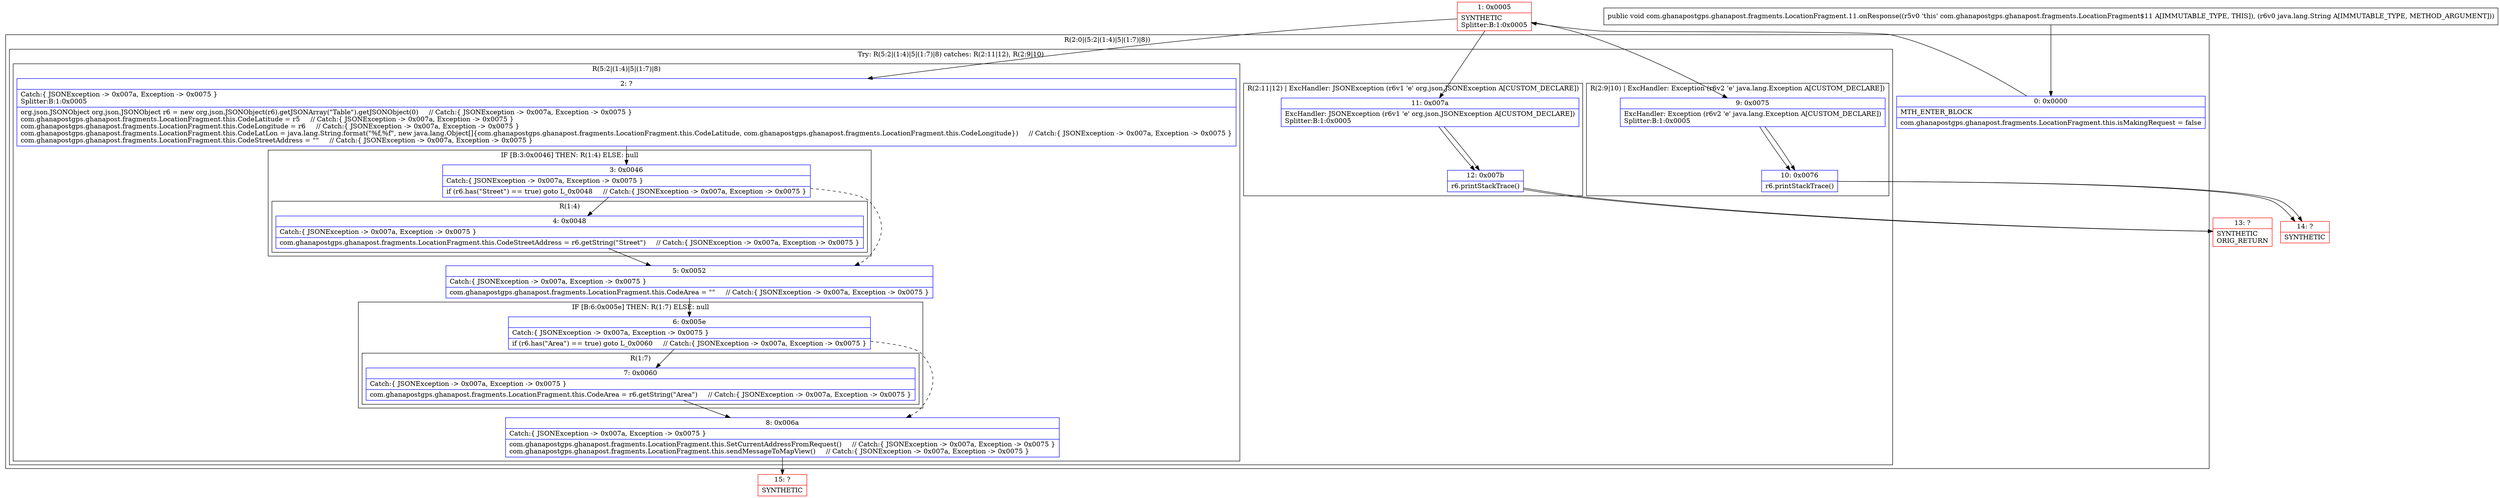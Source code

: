digraph "CFG forcom.ghanapostgps.ghanapost.fragments.LocationFragment.11.onResponse(Ljava\/lang\/String;)V" {
subgraph cluster_Region_575806049 {
label = "R(2:0|(5:2|(1:4)|5|(1:7)|8))";
node [shape=record,color=blue];
Node_0 [shape=record,label="{0\:\ 0x0000|MTH_ENTER_BLOCK\l|com.ghanapostgps.ghanapost.fragments.LocationFragment.this.isMakingRequest = false\l}"];
subgraph cluster_TryCatchRegion_1543612152 {
label = "Try: R(5:2|(1:4)|5|(1:7)|8) catches: R(2:11|12), R(2:9|10)";
node [shape=record,color=blue];
subgraph cluster_Region_2061949505 {
label = "R(5:2|(1:4)|5|(1:7)|8)";
node [shape=record,color=blue];
Node_2 [shape=record,label="{2\:\ ?|Catch:\{ JSONException \-\> 0x007a, Exception \-\> 0x0075 \}\lSplitter:B:1:0x0005\l|org.json.JSONObject org.json.JSONObject r6 = new org.json.JSONObject(r6).getJSONArray(\"Table\").getJSONObject(0)     \/\/ Catch:\{ JSONException \-\> 0x007a, Exception \-\> 0x0075 \}\lcom.ghanapostgps.ghanapost.fragments.LocationFragment.this.CodeLatitude = r5     \/\/ Catch:\{ JSONException \-\> 0x007a, Exception \-\> 0x0075 \}\lcom.ghanapostgps.ghanapost.fragments.LocationFragment.this.CodeLongitude = r6     \/\/ Catch:\{ JSONException \-\> 0x007a, Exception \-\> 0x0075 \}\lcom.ghanapostgps.ghanapost.fragments.LocationFragment.this.CodeLatLon = java.lang.String.format(\"%f,%f\", new java.lang.Object[]\{com.ghanapostgps.ghanapost.fragments.LocationFragment.this.CodeLatitude, com.ghanapostgps.ghanapost.fragments.LocationFragment.this.CodeLongitude\})     \/\/ Catch:\{ JSONException \-\> 0x007a, Exception \-\> 0x0075 \}\lcom.ghanapostgps.ghanapost.fragments.LocationFragment.this.CodeStreetAddress = \"\"     \/\/ Catch:\{ JSONException \-\> 0x007a, Exception \-\> 0x0075 \}\l}"];
subgraph cluster_IfRegion_2032300706 {
label = "IF [B:3:0x0046] THEN: R(1:4) ELSE: null";
node [shape=record,color=blue];
Node_3 [shape=record,label="{3\:\ 0x0046|Catch:\{ JSONException \-\> 0x007a, Exception \-\> 0x0075 \}\l|if (r6.has(\"Street\") == true) goto L_0x0048     \/\/ Catch:\{ JSONException \-\> 0x007a, Exception \-\> 0x0075 \}\l}"];
subgraph cluster_Region_1621210217 {
label = "R(1:4)";
node [shape=record,color=blue];
Node_4 [shape=record,label="{4\:\ 0x0048|Catch:\{ JSONException \-\> 0x007a, Exception \-\> 0x0075 \}\l|com.ghanapostgps.ghanapost.fragments.LocationFragment.this.CodeStreetAddress = r6.getString(\"Street\")     \/\/ Catch:\{ JSONException \-\> 0x007a, Exception \-\> 0x0075 \}\l}"];
}
}
Node_5 [shape=record,label="{5\:\ 0x0052|Catch:\{ JSONException \-\> 0x007a, Exception \-\> 0x0075 \}\l|com.ghanapostgps.ghanapost.fragments.LocationFragment.this.CodeArea = \"\"     \/\/ Catch:\{ JSONException \-\> 0x007a, Exception \-\> 0x0075 \}\l}"];
subgraph cluster_IfRegion_1627585127 {
label = "IF [B:6:0x005e] THEN: R(1:7) ELSE: null";
node [shape=record,color=blue];
Node_6 [shape=record,label="{6\:\ 0x005e|Catch:\{ JSONException \-\> 0x007a, Exception \-\> 0x0075 \}\l|if (r6.has(\"Area\") == true) goto L_0x0060     \/\/ Catch:\{ JSONException \-\> 0x007a, Exception \-\> 0x0075 \}\l}"];
subgraph cluster_Region_762970324 {
label = "R(1:7)";
node [shape=record,color=blue];
Node_7 [shape=record,label="{7\:\ 0x0060|Catch:\{ JSONException \-\> 0x007a, Exception \-\> 0x0075 \}\l|com.ghanapostgps.ghanapost.fragments.LocationFragment.this.CodeArea = r6.getString(\"Area\")     \/\/ Catch:\{ JSONException \-\> 0x007a, Exception \-\> 0x0075 \}\l}"];
}
}
Node_8 [shape=record,label="{8\:\ 0x006a|Catch:\{ JSONException \-\> 0x007a, Exception \-\> 0x0075 \}\l|com.ghanapostgps.ghanapost.fragments.LocationFragment.this.SetCurrentAddressFromRequest()     \/\/ Catch:\{ JSONException \-\> 0x007a, Exception \-\> 0x0075 \}\lcom.ghanapostgps.ghanapost.fragments.LocationFragment.this.sendMessageToMapView()     \/\/ Catch:\{ JSONException \-\> 0x007a, Exception \-\> 0x0075 \}\l}"];
}
subgraph cluster_Region_1401511279 {
label = "R(2:11|12) | ExcHandler: JSONException (r6v1 'e' org.json.JSONException A[CUSTOM_DECLARE])\l";
node [shape=record,color=blue];
Node_11 [shape=record,label="{11\:\ 0x007a|ExcHandler: JSONException (r6v1 'e' org.json.JSONException A[CUSTOM_DECLARE])\lSplitter:B:1:0x0005\l}"];
Node_12 [shape=record,label="{12\:\ 0x007b|r6.printStackTrace()\l}"];
}
subgraph cluster_Region_1990179404 {
label = "R(2:9|10) | ExcHandler: Exception (r6v2 'e' java.lang.Exception A[CUSTOM_DECLARE])\l";
node [shape=record,color=blue];
Node_9 [shape=record,label="{9\:\ 0x0075|ExcHandler: Exception (r6v2 'e' java.lang.Exception A[CUSTOM_DECLARE])\lSplitter:B:1:0x0005\l}"];
Node_10 [shape=record,label="{10\:\ 0x0076|r6.printStackTrace()\l}"];
}
}
}
subgraph cluster_Region_1401511279 {
label = "R(2:11|12) | ExcHandler: JSONException (r6v1 'e' org.json.JSONException A[CUSTOM_DECLARE])\l";
node [shape=record,color=blue];
Node_11 [shape=record,label="{11\:\ 0x007a|ExcHandler: JSONException (r6v1 'e' org.json.JSONException A[CUSTOM_DECLARE])\lSplitter:B:1:0x0005\l}"];
Node_12 [shape=record,label="{12\:\ 0x007b|r6.printStackTrace()\l}"];
}
subgraph cluster_Region_1990179404 {
label = "R(2:9|10) | ExcHandler: Exception (r6v2 'e' java.lang.Exception A[CUSTOM_DECLARE])\l";
node [shape=record,color=blue];
Node_9 [shape=record,label="{9\:\ 0x0075|ExcHandler: Exception (r6v2 'e' java.lang.Exception A[CUSTOM_DECLARE])\lSplitter:B:1:0x0005\l}"];
Node_10 [shape=record,label="{10\:\ 0x0076|r6.printStackTrace()\l}"];
}
Node_1 [shape=record,color=red,label="{1\:\ 0x0005|SYNTHETIC\lSplitter:B:1:0x0005\l}"];
Node_13 [shape=record,color=red,label="{13\:\ ?|SYNTHETIC\lORIG_RETURN\l}"];
Node_14 [shape=record,color=red,label="{14\:\ ?|SYNTHETIC\l}"];
Node_15 [shape=record,color=red,label="{15\:\ ?|SYNTHETIC\l}"];
MethodNode[shape=record,label="{public void com.ghanapostgps.ghanapost.fragments.LocationFragment.11.onResponse((r5v0 'this' com.ghanapostgps.ghanapost.fragments.LocationFragment$11 A[IMMUTABLE_TYPE, THIS]), (r6v0 java.lang.String A[IMMUTABLE_TYPE, METHOD_ARGUMENT])) }"];
MethodNode -> Node_0;
Node_0 -> Node_1;
Node_2 -> Node_3;
Node_3 -> Node_4;
Node_3 -> Node_5[style=dashed];
Node_4 -> Node_5;
Node_5 -> Node_6;
Node_6 -> Node_7;
Node_6 -> Node_8[style=dashed];
Node_7 -> Node_8;
Node_8 -> Node_15;
Node_11 -> Node_12;
Node_12 -> Node_13;
Node_9 -> Node_10;
Node_10 -> Node_14;
Node_11 -> Node_12;
Node_12 -> Node_13;
Node_9 -> Node_10;
Node_10 -> Node_14;
Node_1 -> Node_2;
Node_1 -> Node_11;
Node_1 -> Node_9;
}

